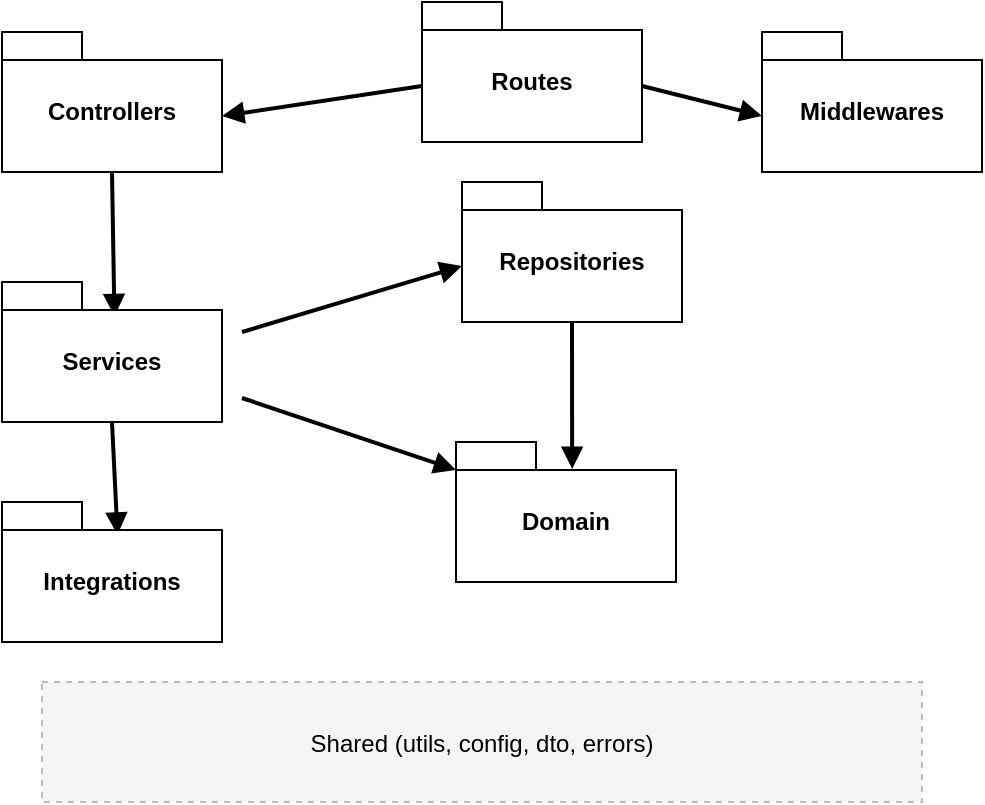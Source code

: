 <mxfile>
    <diagram id="kxKtWMCk7hf_joJ8gA_z" name="[API]novo-modelo-pacotes">
        <mxGraphModel dx="1107" dy="436" grid="1" gridSize="10" guides="1" tooltips="1" connect="1" arrows="1" fold="1" page="1" pageScale="1" pageWidth="850" pageHeight="1100" math="0" shadow="0">
            <root>
                <mxCell id="0"/>
                <mxCell id="1" parent="0"/>
                <mxCell id="0UyGb52UpReraLr9eCFb-35" value="Shared (utils, config, dto, errors)" style="rounded=0;strokeWidth=1;dashed=1;fillColor=#f5f5f5;strokeColor=#bdbdbd;rotation=0;" vertex="1" parent="1">
                    <mxGeometry x="70" y="450" width="440" height="60" as="geometry"/>
                </mxCell>
                <mxCell id="0UyGb52UpReraLr9eCFb-43" style="endArrow=block;strokeWidth=2;entryX=0;entryY=0;entryDx=110;entryDy=42;entryPerimeter=0;exitX=0;exitY=0;exitDx=0;exitDy=42;exitPerimeter=0;" edge="1" parent="1" source="WXjqG3LbqRwczEwdh9fl-10" target="WXjqG3LbqRwczEwdh9fl-11">
                    <mxGeometry relative="1" as="geometry">
                        <mxPoint x="250" y="162.8" as="sourcePoint"/>
                        <mxPoint x="180.0" y="173" as="targetPoint"/>
                    </mxGeometry>
                </mxCell>
                <mxCell id="0UyGb52UpReraLr9eCFb-44" style="endArrow=block;strokeWidth=2;entryX=0;entryY=0;entryDx=0;entryDy=42;entryPerimeter=0;exitX=0;exitY=0;exitDx=110;exitDy=42;exitPerimeter=0;" edge="1" parent="1" source="WXjqG3LbqRwczEwdh9fl-10" target="WXjqG3LbqRwczEwdh9fl-9">
                    <mxGeometry relative="1" as="geometry">
                        <mxPoint x="370" y="170.588" as="sourcePoint"/>
                        <mxPoint x="410" y="177.647" as="targetPoint"/>
                    </mxGeometry>
                </mxCell>
                <mxCell id="0UyGb52UpReraLr9eCFb-45" style="endArrow=block;strokeWidth=2;entryX=0.511;entryY=0.244;entryDx=0;entryDy=0;entryPerimeter=0;exitX=0.5;exitY=1;exitDx=0;exitDy=0;exitPerimeter=0;" edge="1" parent="1" source="WXjqG3LbqRwczEwdh9fl-11" target="WXjqG3LbqRwczEwdh9fl-6">
                    <mxGeometry relative="1" as="geometry">
                        <mxPoint x="111.137" y="210.0" as="sourcePoint"/>
                        <mxPoint x="113.52" y="272.9" as="targetPoint"/>
                    </mxGeometry>
                </mxCell>
                <mxCell id="0UyGb52UpReraLr9eCFb-46" style="endArrow=block;strokeWidth=2;entryX=0;entryY=0;entryDx=0;entryDy=42;entryPerimeter=0;" edge="1" parent="1" target="WXjqG3LbqRwczEwdh9fl-8">
                    <mxGeometry relative="1" as="geometry">
                        <mxPoint x="170" y="275" as="sourcePoint"/>
                        <mxPoint x="250" y="255" as="targetPoint"/>
                    </mxGeometry>
                </mxCell>
                <mxCell id="0UyGb52UpReraLr9eCFb-47" style="endArrow=block;strokeWidth=2;entryX=0;entryY=0;entryDx=0;entryDy=14;entryPerimeter=0;" edge="1" parent="1" target="WXjqG3LbqRwczEwdh9fl-7">
                    <mxGeometry relative="1" as="geometry">
                        <mxPoint x="170" y="308" as="sourcePoint"/>
                        <mxPoint x="250" y="332" as="targetPoint"/>
                    </mxGeometry>
                </mxCell>
                <mxCell id="0UyGb52UpReraLr9eCFb-48" style="endArrow=block;strokeWidth=2;entryX=0.525;entryY=0.234;entryDx=0;entryDy=0;entryPerimeter=0;exitX=0.5;exitY=1;exitDx=0;exitDy=0;exitPerimeter=0;" edge="1" parent="1" source="WXjqG3LbqRwczEwdh9fl-6" target="WXjqG3LbqRwczEwdh9fl-1">
                    <mxGeometry relative="1" as="geometry">
                        <mxPoint x="110.0" y="320" as="sourcePoint"/>
                        <mxPoint x="110" y="360" as="targetPoint"/>
                    </mxGeometry>
                </mxCell>
                <mxCell id="0UyGb52UpReraLr9eCFb-49" style="endArrow=block;strokeWidth=2;entryX=0.528;entryY=0.192;entryDx=0;entryDy=0;entryPerimeter=0;exitX=0.5;exitY=1;exitDx=0;exitDy=0;exitPerimeter=0;" edge="1" parent="1" source="WXjqG3LbqRwczEwdh9fl-8" target="WXjqG3LbqRwczEwdh9fl-7">
                    <mxGeometry relative="1" as="geometry">
                        <mxPoint x="309.402" y="270" as="sourcePoint"/>
                        <mxPoint x="310" y="320" as="targetPoint"/>
                    </mxGeometry>
                </mxCell>
                <mxCell id="WXjqG3LbqRwczEwdh9fl-1" value="Integrations" style="shape=folder;fontStyle=1;spacingTop=10;tabWidth=40;tabHeight=14;tabPosition=left;html=1;whiteSpace=wrap;" vertex="1" parent="1">
                    <mxGeometry x="50" y="360" width="110" height="70" as="geometry"/>
                </mxCell>
                <mxCell id="WXjqG3LbqRwczEwdh9fl-6" value="Services" style="shape=folder;fontStyle=1;spacingTop=10;tabWidth=40;tabHeight=14;tabPosition=left;html=1;whiteSpace=wrap;" vertex="1" parent="1">
                    <mxGeometry x="50" y="250" width="110" height="70" as="geometry"/>
                </mxCell>
                <mxCell id="WXjqG3LbqRwczEwdh9fl-7" value="Domain" style="shape=folder;fontStyle=1;spacingTop=10;tabWidth=40;tabHeight=14;tabPosition=left;html=1;whiteSpace=wrap;" vertex="1" parent="1">
                    <mxGeometry x="277" y="330" width="110" height="70" as="geometry"/>
                </mxCell>
                <mxCell id="WXjqG3LbqRwczEwdh9fl-8" value="Repositories" style="shape=folder;fontStyle=1;spacingTop=10;tabWidth=40;tabHeight=14;tabPosition=left;html=1;whiteSpace=wrap;" vertex="1" parent="1">
                    <mxGeometry x="280" y="200" width="110" height="70" as="geometry"/>
                </mxCell>
                <mxCell id="WXjqG3LbqRwczEwdh9fl-9" value="Middlewares" style="shape=folder;fontStyle=1;spacingTop=10;tabWidth=40;tabHeight=14;tabPosition=left;html=1;whiteSpace=wrap;" vertex="1" parent="1">
                    <mxGeometry x="430" y="125" width="110" height="70" as="geometry"/>
                </mxCell>
                <mxCell id="WXjqG3LbqRwczEwdh9fl-10" value="Routes" style="shape=folder;fontStyle=1;spacingTop=10;tabWidth=40;tabHeight=14;tabPosition=left;html=1;whiteSpace=wrap;" vertex="1" parent="1">
                    <mxGeometry x="260" y="110" width="110" height="70" as="geometry"/>
                </mxCell>
                <mxCell id="WXjqG3LbqRwczEwdh9fl-11" value="Controllers" style="shape=folder;fontStyle=1;spacingTop=10;tabWidth=40;tabHeight=14;tabPosition=left;html=1;whiteSpace=wrap;" vertex="1" parent="1">
                    <mxGeometry x="50" y="125" width="110" height="70" as="geometry"/>
                </mxCell>
            </root>
        </mxGraphModel>
    </diagram>
    <diagram id="FdFDmkTHNHb2hBNYgPpc" name="Casos de Uso">
        <mxGraphModel dx="638" dy="371" grid="1" gridSize="10" guides="1" tooltips="1" connect="1" arrows="1" fold="1" page="1" pageScale="1" pageWidth="850" pageHeight="1100" math="0" shadow="0">
            <root>
                <mxCell id="0"/>
                <mxCell id="1" parent="0"/>
                <mxCell id="UdClx46VG6tU_bIKUZL4-8" style="edgeStyle=none;html=1;entryX=0.5;entryY=1;entryDx=0;entryDy=0;" parent="1" source="UdClx46VG6tU_bIKUZL4-1" target="UdClx46VG6tU_bIKUZL4-3" edge="1">
                    <mxGeometry relative="1" as="geometry"/>
                </mxCell>
                <mxCell id="UdClx46VG6tU_bIKUZL4-9" style="edgeStyle=none;html=1;entryX=0;entryY=1;entryDx=0;entryDy=0;" parent="1" source="UdClx46VG6tU_bIKUZL4-1" target="UdClx46VG6tU_bIKUZL4-4" edge="1">
                    <mxGeometry relative="1" as="geometry"/>
                </mxCell>
                <mxCell id="UdClx46VG6tU_bIKUZL4-10" style="edgeStyle=none;html=1;entryX=0;entryY=0.5;entryDx=0;entryDy=0;" parent="1" source="UdClx46VG6tU_bIKUZL4-1" target="UdClx46VG6tU_bIKUZL4-5" edge="1">
                    <mxGeometry relative="1" as="geometry"/>
                </mxCell>
                <mxCell id="UdClx46VG6tU_bIKUZL4-11" style="edgeStyle=none;html=1;entryX=0;entryY=0;entryDx=0;entryDy=0;" parent="1" source="UdClx46VG6tU_bIKUZL4-1" target="UdClx46VG6tU_bIKUZL4-6" edge="1">
                    <mxGeometry relative="1" as="geometry">
                        <mxPoint x="390" y="380" as="targetPoint"/>
                    </mxGeometry>
                </mxCell>
                <mxCell id="UdClx46VG6tU_bIKUZL4-12" style="edgeStyle=none;html=1;entryX=1;entryY=0.5;entryDx=0;entryDy=0;" parent="1" source="UdClx46VG6tU_bIKUZL4-1" target="UdClx46VG6tU_bIKUZL4-7" edge="1">
                    <mxGeometry relative="1" as="geometry"/>
                </mxCell>
                <mxCell id="VQo2QCgx68zOORPjiC5F-2" style="edgeStyle=none;html=1;entryX=1;entryY=1;entryDx=0;entryDy=0;" parent="1" source="UdClx46VG6tU_bIKUZL4-1" target="VQo2QCgx68zOORPjiC5F-1" edge="1">
                    <mxGeometry relative="1" as="geometry"/>
                </mxCell>
                <mxCell id="E54SsoODKiVOvRbOwUKy-3" style="edgeStyle=none;html=1;entryX=1;entryY=0;entryDx=0;entryDy=0;" parent="1" source="UdClx46VG6tU_bIKUZL4-1" target="E54SsoODKiVOvRbOwUKy-2" edge="1">
                    <mxGeometry relative="1" as="geometry"/>
                </mxCell>
                <mxCell id="UdClx46VG6tU_bIKUZL4-1" value="Usuario" style="shape=umlActor;verticalLabelPosition=bottom;verticalAlign=top;html=1;" parent="1" vertex="1">
                    <mxGeometry x="285" y="200" width="30" height="60" as="geometry"/>
                </mxCell>
                <mxCell id="UdClx46VG6tU_bIKUZL4-3" value="Filtrar Convenios" style="ellipse;whiteSpace=wrap;html=1;" parent="1" vertex="1">
                    <mxGeometry x="230" y="80" width="140" height="70" as="geometry"/>
                </mxCell>
                <mxCell id="UdClx46VG6tU_bIKUZL4-4" value="Ordenar Convenios" style="ellipse;whiteSpace=wrap;html=1;" parent="1" vertex="1">
                    <mxGeometry x="380" y="130" width="140" height="70" as="geometry"/>
                </mxCell>
                <mxCell id="UdClx46VG6tU_bIKUZL4-5" value="Comparar Universidades" style="ellipse;whiteSpace=wrap;html=1;" parent="1" vertex="1">
                    <mxGeometry x="400" y="220" width="140" height="70" as="geometry"/>
                </mxCell>
                <mxCell id="UdClx46VG6tU_bIKUZL4-6" value="Ranquear Convenios" style="ellipse;whiteSpace=wrap;html=1;" parent="1" vertex="1">
                    <mxGeometry x="330" y="310" width="140" height="70" as="geometry"/>
                </mxCell>
                <mxCell id="UdClx46VG6tU_bIKUZL4-7" value="Exportar Dados Convenios" style="ellipse;whiteSpace=wrap;html=1;" parent="1" vertex="1">
                    <mxGeometry x="60" y="220" width="140" height="70" as="geometry"/>
                </mxCell>
                <mxCell id="roSKoGaTlcOHVxhK8Pie-1" value="Coletar Dados Convenios&lt;br&gt;(Automatizado)" style="ellipse;whiteSpace=wrap;html=1;" parent="1" vertex="1">
                    <mxGeometry x="600" y="252.5" width="160" height="80" as="geometry"/>
                </mxCell>
                <mxCell id="roSKoGaTlcOHVxhK8Pie-4" style="edgeStyle=none;html=1;entryX=0.5;entryY=0;entryDx=0;entryDy=0;" parent="1" source="roSKoGaTlcOHVxhK8Pie-3" target="roSKoGaTlcOHVxhK8Pie-1" edge="1">
                    <mxGeometry relative="1" as="geometry"/>
                </mxCell>
                <mxCell id="roSKoGaTlcOHVxhK8Pie-3" value="Sistema" style="shape=umlActor;verticalLabelPosition=bottom;verticalAlign=top;html=1;" parent="1" vertex="1">
                    <mxGeometry x="665" y="127.5" width="30" height="60" as="geometry"/>
                </mxCell>
                <mxCell id="VQo2QCgx68zOORPjiC5F-1" value="Detalhar Convenios" style="ellipse;whiteSpace=wrap;html=1;" parent="1" vertex="1">
                    <mxGeometry x="80" y="130" width="140" height="70" as="geometry"/>
                </mxCell>
                <mxCell id="E54SsoODKiVOvRbOwUKy-2" value="Exportar Comparação Universidades" style="ellipse;whiteSpace=wrap;html=1;" parent="1" vertex="1">
                    <mxGeometry x="130" y="310" width="140" height="70" as="geometry"/>
                </mxCell>
            </root>
        </mxGraphModel>
    </diagram>
    <diagram id="jTlNRyT6YMsYzq1EIWMr" name="[API] Modelo-pacotes">
        <mxGraphModel dx="638" dy="371" grid="1" gridSize="10" guides="1" tooltips="1" connect="1" arrows="1" fold="1" page="1" pageScale="1" pageWidth="850" pageHeight="1100" math="0" shadow="0">
            <root>
                <mxCell id="0"/>
                <mxCell id="1" parent="0"/>
                <mxCell id="5" value="" style="edgeStyle=none;html=1;" parent="1" source="2" target="4" edge="1">
                    <mxGeometry relative="1" as="geometry"/>
                </mxCell>
                <mxCell id="2" value="Routes" style="shape=folder;fontStyle=1;spacingTop=10;tabWidth=40;tabHeight=14;tabPosition=left;html=1;" parent="1" vertex="1">
                    <mxGeometry x="110" y="405" width="90" height="50" as="geometry"/>
                </mxCell>
                <mxCell id="7" value="" style="edgeStyle=none;html=1;" parent="1" source="4" target="6" edge="1">
                    <mxGeometry relative="1" as="geometry"/>
                </mxCell>
                <mxCell id="13" style="edgeStyle=none;html=1;" parent="1" source="4" target="11" edge="1">
                    <mxGeometry relative="1" as="geometry"/>
                </mxCell>
                <mxCell id="21" style="edgeStyle=none;html=1;" parent="1" source="4" target="10" edge="1">
                    <mxGeometry relative="1" as="geometry"/>
                </mxCell>
                <mxCell id="9" style="edgeStyle=none;html=1;" parent="1" source="6" target="8" edge="1">
                    <mxGeometry relative="1" as="geometry"/>
                </mxCell>
                <mxCell id="4" value="Controllers" style="shape=folder;fontStyle=1;spacingTop=10;tabWidth=40;tabHeight=14;tabPosition=left;html=1;" parent="1" vertex="1">
                    <mxGeometry x="250" y="405" width="90" height="50" as="geometry"/>
                </mxCell>
                <mxCell id="12" value="" style="edgeStyle=none;html=1;" parent="1" source="6" target="11" edge="1">
                    <mxGeometry relative="1" as="geometry"/>
                </mxCell>
                <mxCell id="14" style="edgeStyle=none;html=1;" parent="1" source="6" target="10" edge="1">
                    <mxGeometry relative="1" as="geometry"/>
                </mxCell>
                <mxCell id="16" value="" style="edgeStyle=none;html=1;" parent="1" source="6" target="15" edge="1">
                    <mxGeometry relative="1" as="geometry"/>
                </mxCell>
                <mxCell id="20" style="edgeStyle=none;html=1;" parent="1" source="6" target="19" edge="1">
                    <mxGeometry relative="1" as="geometry"/>
                </mxCell>
                <mxCell id="6" value="Services" style="shape=folder;fontStyle=1;spacingTop=10;tabWidth=40;tabHeight=14;tabPosition=left;html=1;" parent="1" vertex="1">
                    <mxGeometry x="400" y="405" width="100" height="50" as="geometry"/>
                </mxCell>
                <mxCell id="23" style="edgeStyle=none;html=1;" parent="1" source="8" target="10" edge="1">
                    <mxGeometry relative="1" as="geometry"/>
                </mxCell>
                <mxCell id="8" value="APIs" style="shape=folder;fontStyle=1;spacingTop=10;tabWidth=40;tabHeight=14;tabPosition=left;html=1;" parent="1" vertex="1">
                    <mxGeometry x="590" y="405" width="60" height="50" as="geometry"/>
                </mxCell>
                <mxCell id="10" value="Errors" style="shape=folder;fontStyle=1;spacingTop=10;tabWidth=40;tabHeight=14;tabPosition=left;html=1;" parent="1" vertex="1">
                    <mxGeometry x="470" y="505" width="65" height="45" as="geometry"/>
                </mxCell>
                <mxCell id="31" style="edgeStyle=none;html=1;entryX=0;entryY=0;entryDx=0;entryDy=21.75;entryPerimeter=0;" parent="1" source="11" target="10" edge="1">
                    <mxGeometry relative="1" as="geometry"/>
                </mxCell>
                <mxCell id="11" value="Validations" style="shape=folder;fontStyle=1;spacingTop=10;tabWidth=40;tabHeight=14;tabPosition=left;html=1;" parent="1" vertex="1">
                    <mxGeometry x="250" y="500" width="90" height="50" as="geometry"/>
                </mxCell>
                <mxCell id="18" value="" style="edgeStyle=none;html=1;" parent="1" source="15" target="17" edge="1">
                    <mxGeometry relative="1" as="geometry"/>
                </mxCell>
                <mxCell id="22" style="edgeStyle=none;html=1;" parent="1" source="15" target="10" edge="1">
                    <mxGeometry relative="1" as="geometry"/>
                </mxCell>
                <mxCell id="15" value="Repositories" style="shape=folder;fontStyle=1;spacingTop=10;tabWidth=40;tabHeight=14;tabPosition=left;html=1;" parent="1" vertex="1">
                    <mxGeometry x="560" y="305" width="90" height="50" as="geometry"/>
                </mxCell>
                <mxCell id="17" value="Models" style="shape=folder;fontStyle=1;spacingTop=10;tabWidth=40;tabHeight=14;tabPosition=left;html=1;" parent="1" vertex="1">
                    <mxGeometry x="680" y="305" width="70" height="50" as="geometry"/>
                </mxCell>
                <mxCell id="19" value="Dtos" style="shape=folder;fontStyle=1;spacingTop=10;tabWidth=40;tabHeight=14;tabPosition=left;html=1;" parent="1" vertex="1">
                    <mxGeometry x="440" y="300" width="95" height="55" as="geometry"/>
                </mxCell>
                <mxCell id="24" value="Config" style="shape=folder;fontStyle=1;spacingTop=10;tabWidth=40;tabHeight=14;tabPosition=left;html=1;" parent="1" vertex="1">
                    <mxGeometry x="110" y="310" width="90" height="40" as="geometry"/>
                </mxCell>
                <mxCell id="25" value="Utils" style="shape=folder;fontStyle=1;spacingTop=10;tabWidth=40;tabHeight=14;tabPosition=left;html=1;" parent="1" vertex="1">
                    <mxGeometry x="215" y="310" width="90" height="40" as="geometry"/>
                </mxCell>
                <mxCell id="28" style="edgeStyle=none;html=1;" parent="1" source="26" target="11" edge="1">
                    <mxGeometry relative="1" as="geometry">
                        <Array as="points">
                            <mxPoint x="360" y="530"/>
                        </Array>
                    </mxGeometry>
                </mxCell>
                <mxCell id="27" style="edgeStyle=none;html=1;" parent="1" source="26" target="4" edge="1">
                    <mxGeometry relative="1" as="geometry"/>
                </mxCell>
                <mxCell id="29" style="edgeStyle=none;html=1;" parent="1" source="26" target="6" edge="1">
                    <mxGeometry relative="1" as="geometry"/>
                </mxCell>
                <mxCell id="30" style="edgeStyle=none;html=1;" parent="1" source="26" target="19" edge="1">
                    <mxGeometry relative="1" as="geometry"/>
                </mxCell>
                <mxCell id="26" value="Modules" style="shape=folder;fontStyle=1;spacingTop=10;tabWidth=40;tabHeight=14;tabPosition=left;html=1;" parent="1" vertex="1">
                    <mxGeometry x="330" y="210" width="70" height="50" as="geometry"/>
                </mxCell>
            </root>
        </mxGraphModel>
    </diagram>
    <diagram id="0uMiyFCHNBl_rfruleUt" name="Diagrama de Componentes">
        <mxGraphModel dx="638" dy="371" grid="1" gridSize="10" guides="1" tooltips="1" connect="1" arrows="1" fold="1" page="1" pageScale="1" pageWidth="850" pageHeight="1100" math="0" shadow="0">
            <root>
                <mxCell id="0"/>
                <mxCell id="1" parent="0"/>
                <mxCell id="Ofbjy_pabGNPql89bUvO-1" value="API SERVER" style="verticalAlign=top;align=left;spacingTop=8;spacingLeft=2;spacingRight=12;shape=cube;size=10;direction=south;fontStyle=4;html=1;" parent="1" vertex="1">
                    <mxGeometry x="384" y="270" width="305.22" height="200" as="geometry"/>
                </mxCell>
                <mxCell id="Ofbjy_pabGNPql89bUvO-15" style="edgeStyle=none;html=1;entryX=0;entryY=0;entryDx=0;entryDy=15;entryPerimeter=0;" parent="1" source="Ofbjy_pabGNPql89bUvO-2" target="Ofbjy_pabGNPql89bUvO-3" edge="1">
                    <mxGeometry relative="1" as="geometry"/>
                </mxCell>
                <mxCell id="Ofbjy_pabGNPql89bUvO-2" value="FRONT SERVER" style="verticalAlign=top;align=left;spacingTop=8;spacingLeft=2;spacingRight=12;shape=cube;size=10;direction=south;fontStyle=4;html=1;" parent="1" vertex="1">
                    <mxGeometry x="154" y="315" width="180" height="120" as="geometry"/>
                </mxCell>
                <mxCell id="Ofbjy_pabGNPql89bUvO-12" style="edgeStyle=none;html=1;entryX=0;entryY=0;entryDx=0;entryDy=15;entryPerimeter=0;" parent="1" source="Ofbjy_pabGNPql89bUvO-3" target="Ofbjy_pabGNPql89bUvO-4" edge="1">
                    <mxGeometry relative="1" as="geometry"/>
                </mxCell>
                <mxCell id="Ofbjy_pabGNPql89bUvO-14" style="edgeStyle=none;html=1;entryX=0;entryY=0;entryDx=0;entryDy=15;entryPerimeter=0;" parent="1" source="Ofbjy_pabGNPql89bUvO-3" target="Ofbjy_pabGNPql89bUvO-5" edge="1">
                    <mxGeometry relative="1" as="geometry"/>
                </mxCell>
                <mxCell id="Ofbjy_pabGNPql89bUvO-3" value="API" style="shape=module;align=left;spacingLeft=20;align=center;verticalAlign=top;" parent="1" vertex="1">
                    <mxGeometry x="405" y="360" width="80" height="30" as="geometry"/>
                </mxCell>
                <mxCell id="Ofbjy_pabGNPql89bUvO-4" value="db&lt;Sequelize&gt;" style="shape=module;align=left;spacingLeft=20;align=center;verticalAlign=top;" parent="1" vertex="1">
                    <mxGeometry x="545" y="290" width="120" height="30" as="geometry"/>
                </mxCell>
                <mxCell id="Ofbjy_pabGNPql89bUvO-5" value="mongodb" style="shape=module;align=left;spacingLeft=20;align=center;verticalAlign=top;" parent="1" vertex="1">
                    <mxGeometry x="545" y="380" width="120" height="30" as="geometry"/>
                </mxCell>
                <mxCell id="Ofbjy_pabGNPql89bUvO-9" style="edgeStyle=none;html=1;" parent="1" source="Ofbjy_pabGNPql89bUvO-6" target="Ofbjy_pabGNPql89bUvO-4" edge="1">
                    <mxGeometry relative="1" as="geometry"/>
                </mxCell>
                <mxCell id="Ofbjy_pabGNPql89bUvO-6" value="pg-admin" style="shape=module;align=left;spacingLeft=20;align=center;verticalAlign=top;" parent="1" vertex="1">
                    <mxGeometry x="545" y="335" width="120" height="30" as="geometry"/>
                </mxCell>
                <mxCell id="Ofbjy_pabGNPql89bUvO-8" style="edgeStyle=none;html=1;" parent="1" source="Ofbjy_pabGNPql89bUvO-7" target="Ofbjy_pabGNPql89bUvO-5" edge="1">
                    <mxGeometry relative="1" as="geometry"/>
                </mxCell>
                <mxCell id="Ofbjy_pabGNPql89bUvO-7" value="mongoexpress" style="shape=module;align=left;spacingLeft=20;align=center;verticalAlign=top;" parent="1" vertex="1">
                    <mxGeometry x="545" y="430" width="120" height="30" as="geometry"/>
                </mxCell>
                <mxCell id="Ofbjy_pabGNPql89bUvO-17" style="edgeStyle=none;html=1;entryX=0;entryY=0;entryDx=0;entryDy=85;entryPerimeter=0;" parent="1" source="Ofbjy_pabGNPql89bUvO-16" target="Ofbjy_pabGNPql89bUvO-2" edge="1">
                    <mxGeometry relative="1" as="geometry"/>
                </mxCell>
                <mxCell id="Ofbjy_pabGNPql89bUvO-16" value="Browser" style="verticalAlign=top;align=left;spacingTop=8;spacingLeft=2;spacingRight=12;shape=cube;size=10;direction=south;fontStyle=4;html=1;" parent="1" vertex="1">
                    <mxGeometry x="160" y="162" width="180" height="120" as="geometry"/>
                </mxCell>
            </root>
        </mxGraphModel>
    </diagram>
    <diagram name="[FRONT] Modelo-pacotes" id="-TVTy99FhMUjrPyjgn6w">
        <mxGraphModel dx="638" dy="371" grid="1" gridSize="10" guides="1" tooltips="1" connect="1" arrows="1" fold="1" page="1" pageScale="1" pageWidth="850" pageHeight="1100" math="0" shadow="0">
            <root>
                <mxCell id="JCaHj2EicqBaBZNIiWoS-0"/>
                <mxCell id="JCaHj2EicqBaBZNIiWoS-1" parent="JCaHj2EicqBaBZNIiWoS-0"/>
                <mxCell id="JCaHj2EicqBaBZNIiWoS-2" value="" style="edgeStyle=none;html=1;" parent="JCaHj2EicqBaBZNIiWoS-1" source="JCaHj2EicqBaBZNIiWoS-3" target="JCaHj2EicqBaBZNIiWoS-8" edge="1">
                    <mxGeometry relative="1" as="geometry"/>
                </mxCell>
                <mxCell id="JCaHj2EicqBaBZNIiWoS-3" value="Routes" style="shape=folder;fontStyle=1;spacingTop=10;tabWidth=40;tabHeight=14;tabPosition=left;html=1;" parent="JCaHj2EicqBaBZNIiWoS-1" vertex="1">
                    <mxGeometry x="120" y="230" width="90" height="50" as="geometry"/>
                </mxCell>
                <mxCell id="JCaHj2EicqBaBZNIiWoS-4" value="" style="edgeStyle=none;html=1;" parent="JCaHj2EicqBaBZNIiWoS-1" source="JCaHj2EicqBaBZNIiWoS-8" target="JCaHj2EicqBaBZNIiWoS-13" edge="1">
                    <mxGeometry relative="1" as="geometry"/>
                </mxCell>
                <mxCell id="OWJ0l7WjgxWTkaR3SoR4-5" style="edgeStyle=none;html=1;entryX=0;entryY=0;entryDx=65;entryDy=14;entryPerimeter=0;" parent="JCaHj2EicqBaBZNIiWoS-1" source="JCaHj2EicqBaBZNIiWoS-8" target="OWJ0l7WjgxWTkaR3SoR4-2" edge="1">
                    <mxGeometry relative="1" as="geometry"/>
                </mxCell>
                <mxCell id="OWJ0l7WjgxWTkaR3SoR4-6" style="edgeStyle=none;html=1;entryX=0;entryY=0;entryDx=20;entryDy=0;entryPerimeter=0;" parent="JCaHj2EicqBaBZNIiWoS-1" source="JCaHj2EicqBaBZNIiWoS-8" target="OWJ0l7WjgxWTkaR3SoR4-3" edge="1">
                    <mxGeometry relative="1" as="geometry"/>
                </mxCell>
                <mxCell id="OWJ0l7WjgxWTkaR3SoR4-8" style="edgeStyle=none;html=1;entryX=0;entryY=0;entryDx=40;entryDy=0;entryPerimeter=0;" parent="JCaHj2EicqBaBZNIiWoS-1" source="JCaHj2EicqBaBZNIiWoS-8" target="JCaHj2EicqBaBZNIiWoS-23" edge="1">
                    <mxGeometry relative="1" as="geometry"/>
                </mxCell>
                <mxCell id="JCaHj2EicqBaBZNIiWoS-8" value="Pages" style="shape=folder;fontStyle=1;spacingTop=10;tabWidth=40;tabHeight=14;tabPosition=left;html=1;" parent="JCaHj2EicqBaBZNIiWoS-1" vertex="1">
                    <mxGeometry x="290" y="230" width="90" height="50" as="geometry"/>
                </mxCell>
                <mxCell id="JCaHj2EicqBaBZNIiWoS-11" value="" style="edgeStyle=none;html=1;" parent="JCaHj2EicqBaBZNIiWoS-1" source="JCaHj2EicqBaBZNIiWoS-13" target="JCaHj2EicqBaBZNIiWoS-20" edge="1">
                    <mxGeometry relative="1" as="geometry"/>
                </mxCell>
                <mxCell id="JCaHj2EicqBaBZNIiWoS-13" value="Services" style="shape=folder;fontStyle=1;spacingTop=10;tabWidth=40;tabHeight=14;tabPosition=left;html=1;" parent="JCaHj2EicqBaBZNIiWoS-1" vertex="1">
                    <mxGeometry x="420" y="230" width="100" height="50" as="geometry"/>
                </mxCell>
                <mxCell id="JCaHj2EicqBaBZNIiWoS-20" value="Interfaces" style="shape=folder;fontStyle=1;spacingTop=10;tabWidth=40;tabHeight=14;tabPosition=left;html=1;" parent="JCaHj2EicqBaBZNIiWoS-1" vertex="1">
                    <mxGeometry x="560" y="230" width="90" height="50" as="geometry"/>
                </mxCell>
                <mxCell id="JCaHj2EicqBaBZNIiWoS-23" value="utils" style="shape=folder;fontStyle=1;spacingTop=10;tabWidth=40;tabHeight=14;tabPosition=left;html=1;" parent="JCaHj2EicqBaBZNIiWoS-1" vertex="1">
                    <mxGeometry x="320" y="350" width="90" height="40" as="geometry"/>
                </mxCell>
                <mxCell id="OWJ0l7WjgxWTkaR3SoR4-2" value="Layouts" style="shape=folder;fontStyle=1;spacingTop=10;tabWidth=40;tabHeight=14;tabPosition=left;html=1;" parent="JCaHj2EicqBaBZNIiWoS-1" vertex="1">
                    <mxGeometry x="200" y="340" width="90" height="50" as="geometry"/>
                </mxCell>
                <mxCell id="OWJ0l7WjgxWTkaR3SoR4-10" style="edgeStyle=none;html=1;entryX=0;entryY=0;entryDx=90;entryDy=20.5;entryPerimeter=0;" parent="JCaHj2EicqBaBZNIiWoS-1" source="OWJ0l7WjgxWTkaR3SoR4-3" target="JCaHj2EicqBaBZNIiWoS-23" edge="1">
                    <mxGeometry relative="1" as="geometry"/>
                </mxCell>
                <mxCell id="OWJ0l7WjgxWTkaR3SoR4-3" value="Commons" style="shape=folder;fontStyle=1;spacingTop=10;tabWidth=40;tabHeight=14;tabPosition=left;html=1;" parent="JCaHj2EicqBaBZNIiWoS-1" vertex="1">
                    <mxGeometry x="440" y="346" width="90" height="50" as="geometry"/>
                </mxCell>
            </root>
        </mxGraphModel>
    </diagram>
    <diagram name="Futuro: Casos de Uso" id="imtIoGXgUD1WKQ04WHvj">
        <mxGraphModel dx="638" dy="371" grid="1" gridSize="10" guides="1" tooltips="1" connect="1" arrows="1" fold="1" page="1" pageScale="1" pageWidth="850" pageHeight="1100" math="0" shadow="0">
            <root>
                <mxCell id="kSqOh-27An2Um3XZFrW4-0"/>
                <mxCell id="kSqOh-27An2Um3XZFrW4-1" parent="kSqOh-27An2Um3XZFrW4-0"/>
                <mxCell id="kSqOh-27An2Um3XZFrW4-2" style="edgeStyle=none;html=1;entryX=0.5;entryY=1;entryDx=0;entryDy=0;" parent="kSqOh-27An2Um3XZFrW4-1" source="kSqOh-27An2Um3XZFrW4-10" target="kSqOh-27An2Um3XZFrW4-11" edge="1">
                    <mxGeometry relative="1" as="geometry"/>
                </mxCell>
                <mxCell id="kSqOh-27An2Um3XZFrW4-3" style="edgeStyle=none;html=1;entryX=0;entryY=1;entryDx=0;entryDy=0;" parent="kSqOh-27An2Um3XZFrW4-1" source="kSqOh-27An2Um3XZFrW4-10" target="kSqOh-27An2Um3XZFrW4-12" edge="1">
                    <mxGeometry relative="1" as="geometry"/>
                </mxCell>
                <mxCell id="kSqOh-27An2Um3XZFrW4-4" style="edgeStyle=none;html=1;entryX=0;entryY=0.5;entryDx=0;entryDy=0;" parent="kSqOh-27An2Um3XZFrW4-1" source="kSqOh-27An2Um3XZFrW4-10" target="kSqOh-27An2Um3XZFrW4-13" edge="1">
                    <mxGeometry relative="1" as="geometry"/>
                </mxCell>
                <mxCell id="kSqOh-27An2Um3XZFrW4-5" style="edgeStyle=none;html=1;entryX=0;entryY=0;entryDx=0;entryDy=0;" parent="kSqOh-27An2Um3XZFrW4-1" source="kSqOh-27An2Um3XZFrW4-10" target="kSqOh-27An2Um3XZFrW4-14" edge="1">
                    <mxGeometry relative="1" as="geometry">
                        <mxPoint x="390" y="380" as="targetPoint"/>
                    </mxGeometry>
                </mxCell>
                <mxCell id="kSqOh-27An2Um3XZFrW4-6" style="edgeStyle=none;html=1;entryX=1;entryY=0.5;entryDx=0;entryDy=0;" parent="kSqOh-27An2Um3XZFrW4-1" source="kSqOh-27An2Um3XZFrW4-10" target="kSqOh-27An2Um3XZFrW4-15" edge="1">
                    <mxGeometry relative="1" as="geometry"/>
                </mxCell>
                <mxCell id="kSqOh-27An2Um3XZFrW4-7" style="edgeStyle=none;html=1;entryX=1;entryY=1;entryDx=0;entryDy=0;" parent="kSqOh-27An2Um3XZFrW4-1" source="kSqOh-27An2Um3XZFrW4-10" target="kSqOh-27An2Um3XZFrW4-19" edge="1">
                    <mxGeometry relative="1" as="geometry"/>
                </mxCell>
                <mxCell id="kSqOh-27An2Um3XZFrW4-8" style="edgeStyle=none;html=1;entryX=1;entryY=0;entryDx=0;entryDy=0;" parent="kSqOh-27An2Um3XZFrW4-1" source="kSqOh-27An2Um3XZFrW4-10" target="kSqOh-27An2Um3XZFrW4-20" edge="1">
                    <mxGeometry relative="1" as="geometry"/>
                </mxCell>
                <mxCell id="kSqOh-27An2Um3XZFrW4-9" style="edgeStyle=none;html=1;entryX=0.5;entryY=0;entryDx=0;entryDy=0;" parent="kSqOh-27An2Um3XZFrW4-1" source="kSqOh-27An2Um3XZFrW4-10" target="kSqOh-27An2Um3XZFrW4-21" edge="1">
                    <mxGeometry relative="1" as="geometry"/>
                </mxCell>
                <mxCell id="kSqOh-27An2Um3XZFrW4-10" value="Usuario" style="shape=umlActor;verticalLabelPosition=bottom;verticalAlign=top;html=1;" parent="kSqOh-27An2Um3XZFrW4-1" vertex="1">
                    <mxGeometry x="285" y="200" width="30" height="60" as="geometry"/>
                </mxCell>
                <mxCell id="kSqOh-27An2Um3XZFrW4-11" value="Filtrar Convenios" style="ellipse;whiteSpace=wrap;html=1;" parent="kSqOh-27An2Um3XZFrW4-1" vertex="1">
                    <mxGeometry x="230" y="80" width="140" height="70" as="geometry"/>
                </mxCell>
                <mxCell id="kSqOh-27An2Um3XZFrW4-12" value="Ordenar Convenios" style="ellipse;whiteSpace=wrap;html=1;" parent="kSqOh-27An2Um3XZFrW4-1" vertex="1">
                    <mxGeometry x="380" y="100" width="140" height="70" as="geometry"/>
                </mxCell>
                <mxCell id="kSqOh-27An2Um3XZFrW4-13" value="Comparar Universidades" style="ellipse;whiteSpace=wrap;html=1;" parent="kSqOh-27An2Um3XZFrW4-1" vertex="1">
                    <mxGeometry x="400" y="195" width="140" height="70" as="geometry"/>
                </mxCell>
                <mxCell id="kSqOh-27An2Um3XZFrW4-14" value="Ranquear Convenios" style="ellipse;whiteSpace=wrap;html=1;" parent="kSqOh-27An2Um3XZFrW4-1" vertex="1">
                    <mxGeometry x="380" y="290" width="140" height="70" as="geometry"/>
                </mxCell>
                <mxCell id="kSqOh-27An2Um3XZFrW4-15" value="Exportar Dados Convenios" style="ellipse;whiteSpace=wrap;html=1;" parent="kSqOh-27An2Um3XZFrW4-1" vertex="1">
                    <mxGeometry x="60" y="195" width="140" height="70" as="geometry"/>
                </mxCell>
                <mxCell id="kSqOh-27An2Um3XZFrW4-16" value="Coletar Dados Convenios&lt;br&gt;(Automatizado)" style="ellipse;whiteSpace=wrap;html=1;" parent="kSqOh-27An2Um3XZFrW4-1" vertex="1">
                    <mxGeometry x="600" y="252.5" width="160" height="80" as="geometry"/>
                </mxCell>
                <mxCell id="kSqOh-27An2Um3XZFrW4-17" style="edgeStyle=none;html=1;entryX=0.5;entryY=0;entryDx=0;entryDy=0;" parent="kSqOh-27An2Um3XZFrW4-1" source="kSqOh-27An2Um3XZFrW4-18" target="kSqOh-27An2Um3XZFrW4-16" edge="1">
                    <mxGeometry relative="1" as="geometry"/>
                </mxCell>
                <mxCell id="kSqOh-27An2Um3XZFrW4-18" value="Sistema" style="shape=umlActor;verticalLabelPosition=bottom;verticalAlign=top;html=1;" parent="kSqOh-27An2Um3XZFrW4-1" vertex="1">
                    <mxGeometry x="665" y="127.5" width="30" height="60" as="geometry"/>
                </mxCell>
                <mxCell id="kSqOh-27An2Um3XZFrW4-19" value="Detalhar Convenios" style="ellipse;whiteSpace=wrap;html=1;" parent="kSqOh-27An2Um3XZFrW4-1" vertex="1">
                    <mxGeometry x="80" y="100" width="140" height="70" as="geometry"/>
                </mxCell>
                <mxCell id="kSqOh-27An2Um3XZFrW4-20" value="Exportar Comparação Universidades" style="ellipse;whiteSpace=wrap;html=1;" parent="kSqOh-27An2Um3XZFrW4-1" vertex="1">
                    <mxGeometry x="80" y="290" width="140" height="70" as="geometry"/>
                </mxCell>
                <mxCell id="kSqOh-27An2Um3XZFrW4-21" value="Visualizar Mapa Convenios" style="ellipse;whiteSpace=wrap;html=1;" parent="kSqOh-27An2Um3XZFrW4-1" vertex="1">
                    <mxGeometry x="230" y="320" width="140" height="70" as="geometry"/>
                </mxCell>
            </root>
        </mxGraphModel>
    </diagram>
</mxfile>